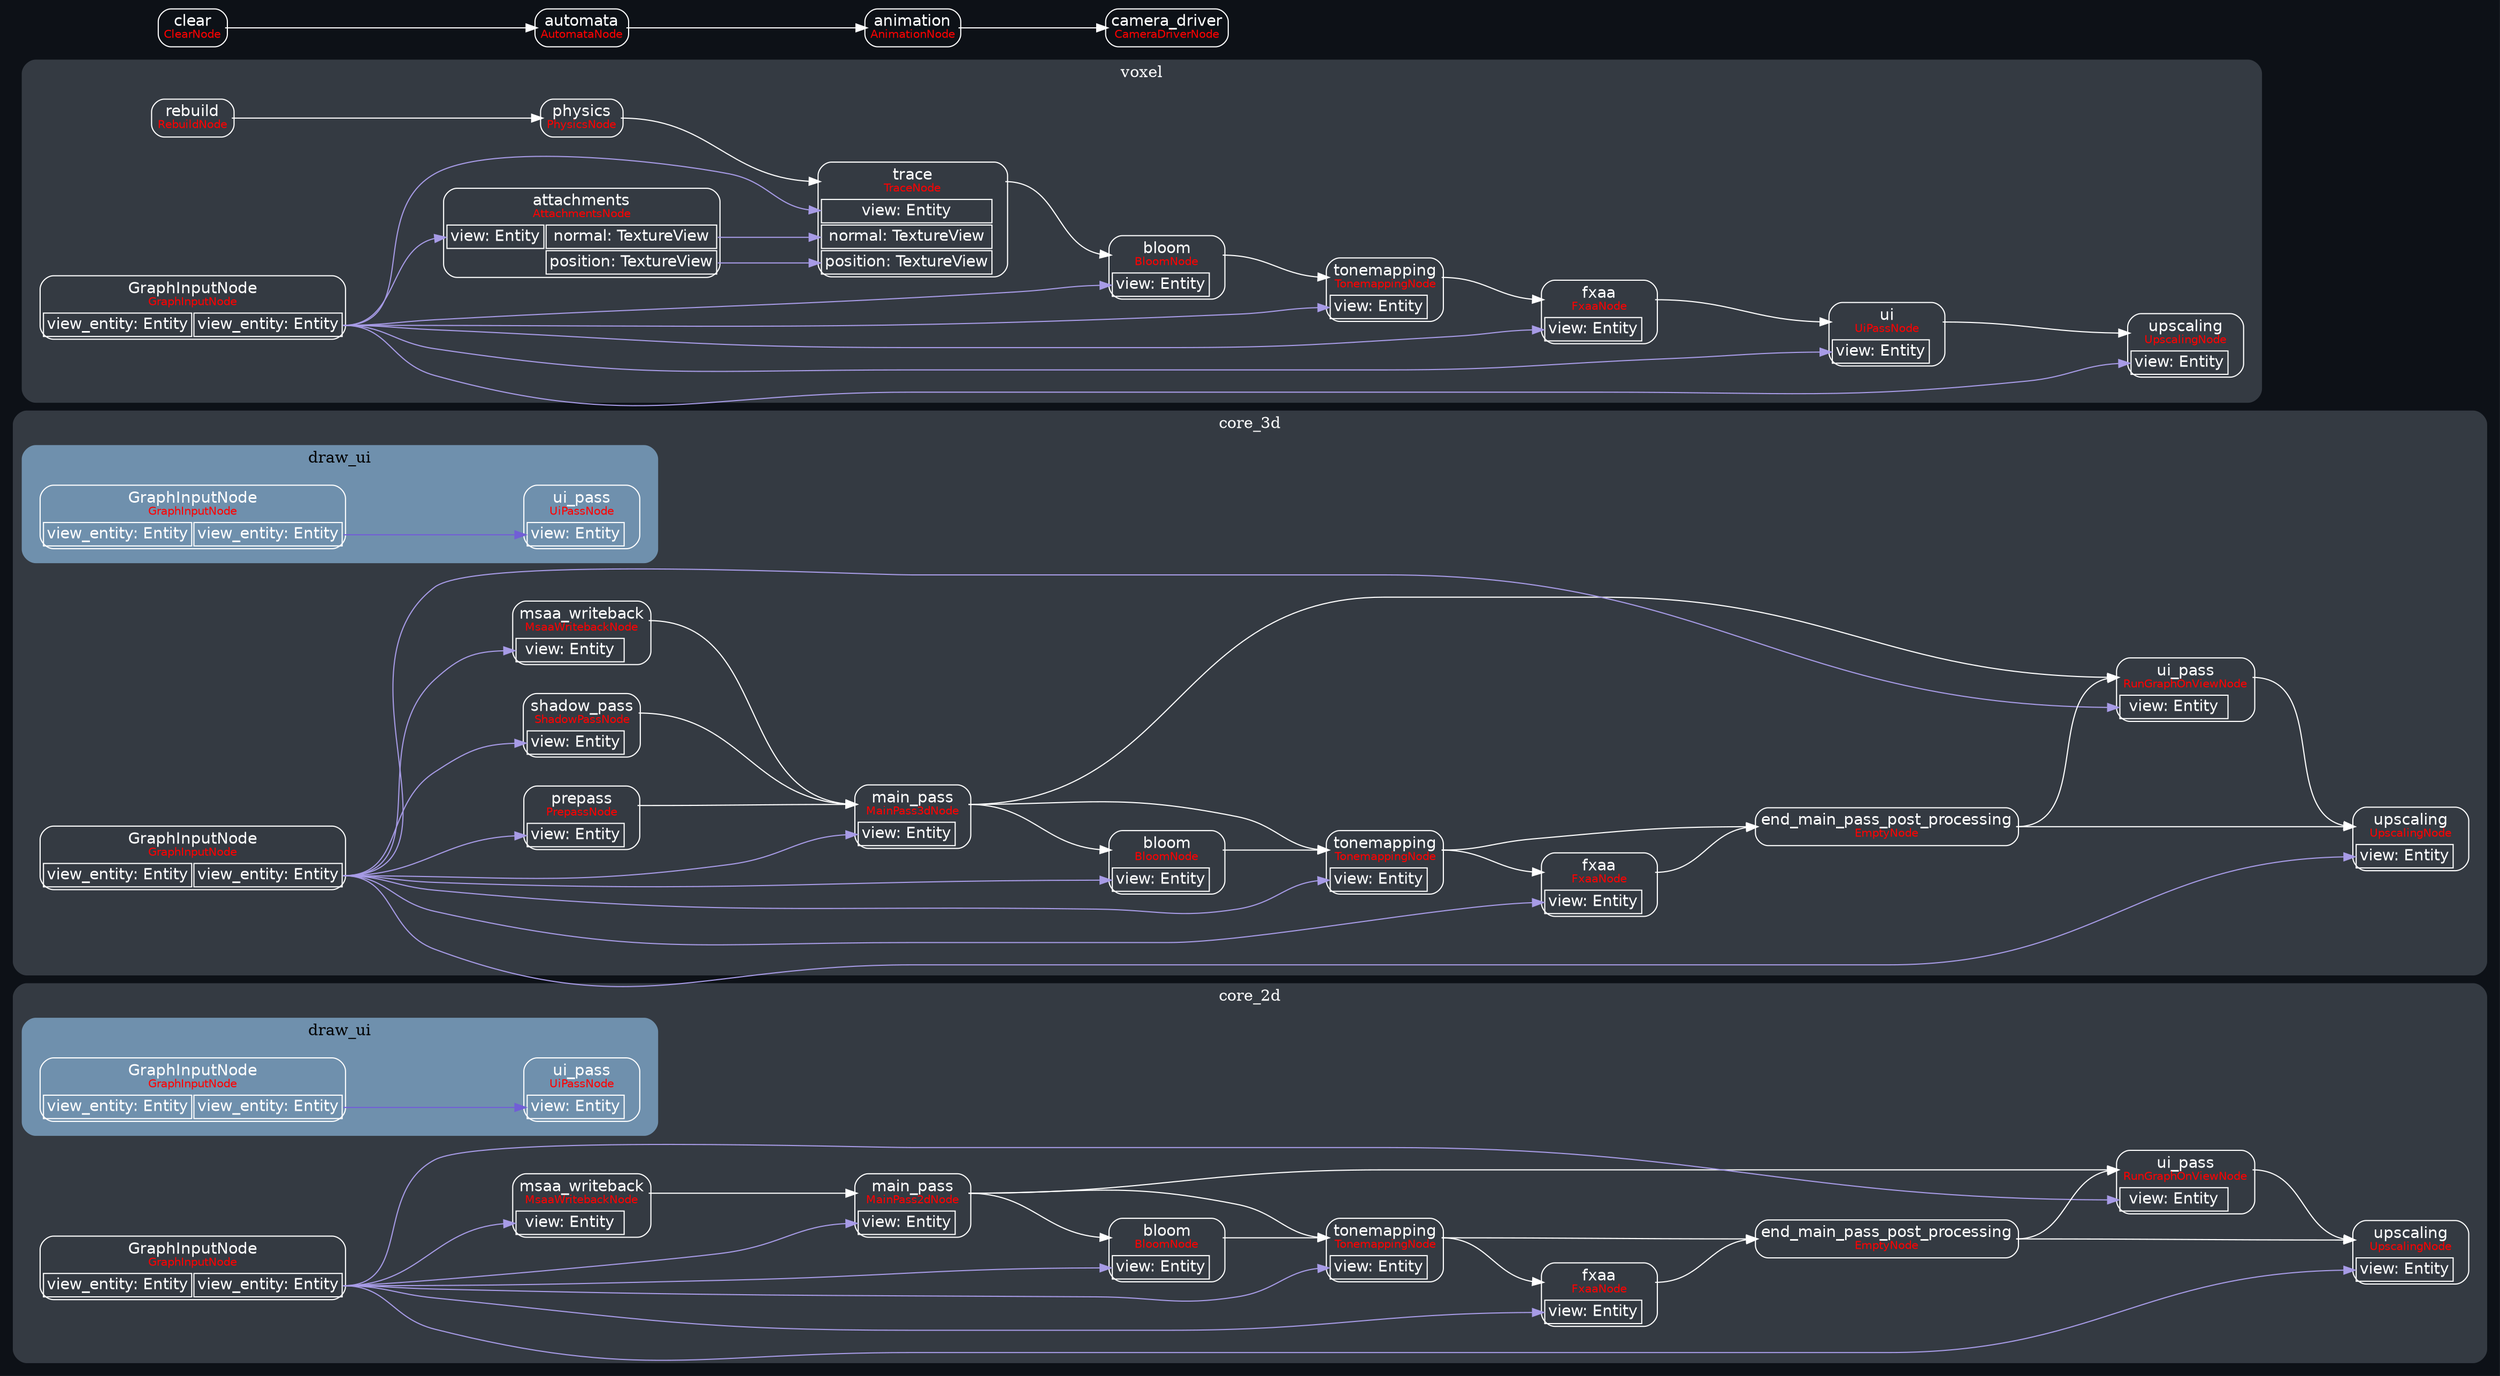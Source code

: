 digraph "RenderGraph" {
	"rankdir"="LR";
	"ranksep"="1.0";
	graph ["bgcolor"="#0d1117"];
	edge ["fontname"="Helvetica", "fontcolor"="white"];
	node ["shape"="plaintext", "fontname"="Helvetica", "fontcolor"="white"];
	subgraph "cluster_core_2d" {
		"label"="core_2d";
		"fontcolor"="red";
		graph ["style"="rounded,filled", "color"="#343a42", "fontcolor"="white"];
		subgraph "cluster_core_2d_draw_ui" {
			"label"="draw_ui";
			"fontcolor"="red";
			graph ["style"="rounded,filled", "color"="#6f90ad", "fontcolor"="black"];
			"_core_2d_draw_ui__core_2d_draw_uiGraphInputNode" ["label"=<<TABLE STYLE="rounded"><TR><TD PORT="title" BORDER="0" COLSPAN="2">GraphInputNode<BR/><FONT COLOR="red" POINT-SIZE="10">GraphInputNode</FONT></TD></TR><TR><TD PORT="in-0">view_entity: Entity</TD><TD PORT="out-0">view_entity: Entity</TD></TR></TABLE>>, "color"="white", "fillcolor"="white"]
			"_core_2d_draw_ui__core_2d_draw_uiui_pass" ["label"=<<TABLE STYLE="rounded"><TR><TD PORT="title" BORDER="0" COLSPAN="2">ui_pass<BR/><FONT COLOR="red" POINT-SIZE="10">UiPassNode</FONT></TD></TR><TR><TD PORT="in-0">view: Entity</TD><TD BORDER="0">&nbsp;</TD></TR></TABLE>>, "color"="white", "fillcolor"="white"]
			"_core_2d_draw_ui__core_2d_draw_uiGraphInputNode":"out-0:e" -> "_core_2d_draw_ui__core_2d_draw_uiui_pass":"in-0:w" ["color"="#715ed6"]
		}
		
		"_core_2d__core_2dbloom" ["label"=<<TABLE STYLE="rounded"><TR><TD PORT="title" BORDER="0" COLSPAN="2">bloom<BR/><FONT COLOR="red" POINT-SIZE="10">BloomNode</FONT></TD></TR><TR><TD PORT="in-0">view: Entity</TD><TD BORDER="0">&nbsp;</TD></TR></TABLE>>, "color"="white", "fillcolor"="white"]
		"_core_2d__core_2dmain_pass" ["label"=<<TABLE STYLE="rounded"><TR><TD PORT="title" BORDER="0" COLSPAN="2">main_pass<BR/><FONT COLOR="red" POINT-SIZE="10">MainPass2dNode</FONT></TD></TR><TR><TD PORT="in-0">view: Entity</TD><TD BORDER="0">&nbsp;</TD></TR></TABLE>>, "color"="white", "fillcolor"="white"]
		"_core_2d__core_2dfxaa" ["label"=<<TABLE STYLE="rounded"><TR><TD PORT="title" BORDER="0" COLSPAN="2">fxaa<BR/><FONT COLOR="red" POINT-SIZE="10">FxaaNode</FONT></TD></TR><TR><TD PORT="in-0">view: Entity</TD><TD BORDER="0">&nbsp;</TD></TR></TABLE>>, "color"="white", "fillcolor"="white"]
		"_core_2d__core_2dmsaa_writeback" ["label"=<<TABLE STYLE="rounded"><TR><TD PORT="title" BORDER="0" COLSPAN="2">msaa_writeback<BR/><FONT COLOR="red" POINT-SIZE="10">MsaaWritebackNode</FONT></TD></TR><TR><TD PORT="in-0">view: Entity</TD><TD BORDER="0">&nbsp;</TD></TR></TABLE>>, "color"="white", "fillcolor"="white"]
		"_core_2d__core_2dtonemapping" ["label"=<<TABLE STYLE="rounded"><TR><TD PORT="title" BORDER="0" COLSPAN="2">tonemapping<BR/><FONT COLOR="red" POINT-SIZE="10">TonemappingNode</FONT></TD></TR><TR><TD PORT="in-0">view: Entity</TD><TD BORDER="0">&nbsp;</TD></TR></TABLE>>, "color"="white", "fillcolor"="white"]
		"_core_2d__core_2dupscaling" ["label"=<<TABLE STYLE="rounded"><TR><TD PORT="title" BORDER="0" COLSPAN="2">upscaling<BR/><FONT COLOR="red" POINT-SIZE="10">UpscalingNode</FONT></TD></TR><TR><TD PORT="in-0">view: Entity</TD><TD BORDER="0">&nbsp;</TD></TR></TABLE>>, "color"="white", "fillcolor"="white"]
		"_core_2d__core_2dGraphInputNode" ["label"=<<TABLE STYLE="rounded"><TR><TD PORT="title" BORDER="0" COLSPAN="2">GraphInputNode<BR/><FONT COLOR="red" POINT-SIZE="10">GraphInputNode</FONT></TD></TR><TR><TD PORT="in-0">view_entity: Entity</TD><TD PORT="out-0">view_entity: Entity</TD></TR></TABLE>>, "color"="white", "fillcolor"="white"]
		"_core_2d__core_2dend_main_pass_post_processing" ["label"=<<TABLE STYLE="rounded"><TR><TD PORT="title" BORDER="0" COLSPAN="2">end_main_pass_post_processing<BR/><FONT COLOR="red" POINT-SIZE="10">EmptyNode</FONT></TD></TR></TABLE>>, "color"="white", "fillcolor"="white"]
		"_core_2d__core_2dui_pass" ["label"=<<TABLE STYLE="rounded"><TR><TD PORT="title" BORDER="0" COLSPAN="2">ui_pass<BR/><FONT COLOR="red" POINT-SIZE="10">RunGraphOnViewNode</FONT></TD></TR><TR><TD PORT="in-0">view: Entity</TD><TD BORDER="0">&nbsp;</TD></TR></TABLE>>, "color"="white", "fillcolor"="white"]
		"_core_2d__core_2dGraphInputNode":"out-0:e" -> "_core_2d__core_2dbloom":"in-0:w" ["color"="#a79be6"]
		"_core_2d__core_2dmain_pass":"title:e" -> "_core_2d__core_2dbloom":"title:w" ["color"="white"]
		"_core_2d__core_2dGraphInputNode":"out-0:e" -> "_core_2d__core_2dmain_pass":"in-0:w" ["color"="#a79be6"]
		"_core_2d__core_2dmsaa_writeback":"title:e" -> "_core_2d__core_2dmain_pass":"title:w" ["color"="white"]
		"_core_2d__core_2dGraphInputNode":"out-0:e" -> "_core_2d__core_2dfxaa":"in-0:w" ["color"="#a79be6"]
		"_core_2d__core_2dtonemapping":"title:e" -> "_core_2d__core_2dfxaa":"title:w" ["color"="white"]
		"_core_2d__core_2dGraphInputNode":"out-0:e" -> "_core_2d__core_2dmsaa_writeback":"in-0:w" ["color"="#a79be6"]
		"_core_2d__core_2dGraphInputNode":"out-0:e" -> "_core_2d__core_2dtonemapping":"in-0:w" ["color"="#a79be6"]
		"_core_2d__core_2dmain_pass":"title:e" -> "_core_2d__core_2dtonemapping":"title:w" ["color"="white"]
		"_core_2d__core_2dbloom":"title:e" -> "_core_2d__core_2dtonemapping":"title:w" ["color"="white"]
		"_core_2d__core_2dGraphInputNode":"out-0:e" -> "_core_2d__core_2dupscaling":"in-0:w" ["color"="#a79be6"]
		"_core_2d__core_2dend_main_pass_post_processing":"title:e" -> "_core_2d__core_2dupscaling":"title:w" ["color"="white"]
		"_core_2d__core_2dui_pass":"title:e" -> "_core_2d__core_2dupscaling":"title:w" ["color"="white"]
		"_core_2d__core_2dtonemapping":"title:e" -> "_core_2d__core_2dend_main_pass_post_processing":"title:w" ["color"="white"]
		"_core_2d__core_2dfxaa":"title:e" -> "_core_2d__core_2dend_main_pass_post_processing":"title:w" ["color"="white"]
		"_core_2d__core_2dmain_pass":"title:e" -> "_core_2d__core_2dui_pass":"title:w" ["color"="white"]
		"_core_2d__core_2dGraphInputNode":"out-0:e" -> "_core_2d__core_2dui_pass":"in-0:w" ["color"="#a79be6"]
		"_core_2d__core_2dend_main_pass_post_processing":"title:e" -> "_core_2d__core_2dui_pass":"title:w" ["color"="white"]
	}
	
	subgraph "cluster_core_3d" {
		"label"="core_3d";
		"fontcolor"="red";
		graph ["style"="rounded,filled", "color"="#343a42", "fontcolor"="white"];
		subgraph "cluster_core_3d_draw_ui" {
			"label"="draw_ui";
			"fontcolor"="red";
			graph ["style"="rounded,filled", "color"="#6f90ad", "fontcolor"="black"];
			"_core_3d_draw_ui__core_3d_draw_uiGraphInputNode" ["label"=<<TABLE STYLE="rounded"><TR><TD PORT="title" BORDER="0" COLSPAN="2">GraphInputNode<BR/><FONT COLOR="red" POINT-SIZE="10">GraphInputNode</FONT></TD></TR><TR><TD PORT="in-0">view_entity: Entity</TD><TD PORT="out-0">view_entity: Entity</TD></TR></TABLE>>, "color"="white", "fillcolor"="white"]
			"_core_3d_draw_ui__core_3d_draw_uiui_pass" ["label"=<<TABLE STYLE="rounded"><TR><TD PORT="title" BORDER="0" COLSPAN="2">ui_pass<BR/><FONT COLOR="red" POINT-SIZE="10">UiPassNode</FONT></TD></TR><TR><TD PORT="in-0">view: Entity</TD><TD BORDER="0">&nbsp;</TD></TR></TABLE>>, "color"="white", "fillcolor"="white"]
			"_core_3d_draw_ui__core_3d_draw_uiGraphInputNode":"out-0:e" -> "_core_3d_draw_ui__core_3d_draw_uiui_pass":"in-0:w" ["color"="#715ed6"]
		}
		
		"_core_3d__core_3dbloom" ["label"=<<TABLE STYLE="rounded"><TR><TD PORT="title" BORDER="0" COLSPAN="2">bloom<BR/><FONT COLOR="red" POINT-SIZE="10">BloomNode</FONT></TD></TR><TR><TD PORT="in-0">view: Entity</TD><TD BORDER="0">&nbsp;</TD></TR></TABLE>>, "color"="white", "fillcolor"="white"]
		"_core_3d__core_3dmain_pass" ["label"=<<TABLE STYLE="rounded"><TR><TD PORT="title" BORDER="0" COLSPAN="2">main_pass<BR/><FONT COLOR="red" POINT-SIZE="10">MainPass3dNode</FONT></TD></TR><TR><TD PORT="in-0">view: Entity</TD><TD BORDER="0">&nbsp;</TD></TR></TABLE>>, "color"="white", "fillcolor"="white"]
		"_core_3d__core_3dfxaa" ["label"=<<TABLE STYLE="rounded"><TR><TD PORT="title" BORDER="0" COLSPAN="2">fxaa<BR/><FONT COLOR="red" POINT-SIZE="10">FxaaNode</FONT></TD></TR><TR><TD PORT="in-0">view: Entity</TD><TD BORDER="0">&nbsp;</TD></TR></TABLE>>, "color"="white", "fillcolor"="white"]
		"_core_3d__core_3dmsaa_writeback" ["label"=<<TABLE STYLE="rounded"><TR><TD PORT="title" BORDER="0" COLSPAN="2">msaa_writeback<BR/><FONT COLOR="red" POINT-SIZE="10">MsaaWritebackNode</FONT></TD></TR><TR><TD PORT="in-0">view: Entity</TD><TD BORDER="0">&nbsp;</TD></TR></TABLE>>, "color"="white", "fillcolor"="white"]
		"_core_3d__core_3dprepass" ["label"=<<TABLE STYLE="rounded"><TR><TD PORT="title" BORDER="0" COLSPAN="2">prepass<BR/><FONT COLOR="red" POINT-SIZE="10">PrepassNode</FONT></TD></TR><TR><TD PORT="in-0">view: Entity</TD><TD BORDER="0">&nbsp;</TD></TR></TABLE>>, "color"="white", "fillcolor"="white"]
		"_core_3d__core_3dtonemapping" ["label"=<<TABLE STYLE="rounded"><TR><TD PORT="title" BORDER="0" COLSPAN="2">tonemapping<BR/><FONT COLOR="red" POINT-SIZE="10">TonemappingNode</FONT></TD></TR><TR><TD PORT="in-0">view: Entity</TD><TD BORDER="0">&nbsp;</TD></TR></TABLE>>, "color"="white", "fillcolor"="white"]
		"_core_3d__core_3dupscaling" ["label"=<<TABLE STYLE="rounded"><TR><TD PORT="title" BORDER="0" COLSPAN="2">upscaling<BR/><FONT COLOR="red" POINT-SIZE="10">UpscalingNode</FONT></TD></TR><TR><TD PORT="in-0">view: Entity</TD><TD BORDER="0">&nbsp;</TD></TR></TABLE>>, "color"="white", "fillcolor"="white"]
		"_core_3d__core_3dshadow_pass" ["label"=<<TABLE STYLE="rounded"><TR><TD PORT="title" BORDER="0" COLSPAN="2">shadow_pass<BR/><FONT COLOR="red" POINT-SIZE="10">ShadowPassNode</FONT></TD></TR><TR><TD PORT="in-0">view: Entity</TD><TD BORDER="0">&nbsp;</TD></TR></TABLE>>, "color"="white", "fillcolor"="white"]
		"_core_3d__core_3dGraphInputNode" ["label"=<<TABLE STYLE="rounded"><TR><TD PORT="title" BORDER="0" COLSPAN="2">GraphInputNode<BR/><FONT COLOR="red" POINT-SIZE="10">GraphInputNode</FONT></TD></TR><TR><TD PORT="in-0">view_entity: Entity</TD><TD PORT="out-0">view_entity: Entity</TD></TR></TABLE>>, "color"="white", "fillcolor"="white"]
		"_core_3d__core_3dend_main_pass_post_processing" ["label"=<<TABLE STYLE="rounded"><TR><TD PORT="title" BORDER="0" COLSPAN="2">end_main_pass_post_processing<BR/><FONT COLOR="red" POINT-SIZE="10">EmptyNode</FONT></TD></TR></TABLE>>, "color"="white", "fillcolor"="white"]
		"_core_3d__core_3dui_pass" ["label"=<<TABLE STYLE="rounded"><TR><TD PORT="title" BORDER="0" COLSPAN="2">ui_pass<BR/><FONT COLOR="red" POINT-SIZE="10">RunGraphOnViewNode</FONT></TD></TR><TR><TD PORT="in-0">view: Entity</TD><TD BORDER="0">&nbsp;</TD></TR></TABLE>>, "color"="white", "fillcolor"="white"]
		"_core_3d__core_3dGraphInputNode":"out-0:e" -> "_core_3d__core_3dbloom":"in-0:w" ["color"="#a79be6"]
		"_core_3d__core_3dmain_pass":"title:e" -> "_core_3d__core_3dbloom":"title:w" ["color"="white"]
		"_core_3d__core_3dGraphInputNode":"out-0:e" -> "_core_3d__core_3dmain_pass":"in-0:w" ["color"="#a79be6"]
		"_core_3d__core_3dprepass":"title:e" -> "_core_3d__core_3dmain_pass":"title:w" ["color"="white"]
		"_core_3d__core_3dmsaa_writeback":"title:e" -> "_core_3d__core_3dmain_pass":"title:w" ["color"="white"]
		"_core_3d__core_3dshadow_pass":"title:e" -> "_core_3d__core_3dmain_pass":"title:w" ["color"="white"]
		"_core_3d__core_3dGraphInputNode":"out-0:e" -> "_core_3d__core_3dfxaa":"in-0:w" ["color"="#a79be6"]
		"_core_3d__core_3dtonemapping":"title:e" -> "_core_3d__core_3dfxaa":"title:w" ["color"="white"]
		"_core_3d__core_3dGraphInputNode":"out-0:e" -> "_core_3d__core_3dmsaa_writeback":"in-0:w" ["color"="#a79be6"]
		"_core_3d__core_3dGraphInputNode":"out-0:e" -> "_core_3d__core_3dprepass":"in-0:w" ["color"="#a79be6"]
		"_core_3d__core_3dGraphInputNode":"out-0:e" -> "_core_3d__core_3dtonemapping":"in-0:w" ["color"="#a79be6"]
		"_core_3d__core_3dmain_pass":"title:e" -> "_core_3d__core_3dtonemapping":"title:w" ["color"="white"]
		"_core_3d__core_3dbloom":"title:e" -> "_core_3d__core_3dtonemapping":"title:w" ["color"="white"]
		"_core_3d__core_3dGraphInputNode":"out-0:e" -> "_core_3d__core_3dupscaling":"in-0:w" ["color"="#a79be6"]
		"_core_3d__core_3dend_main_pass_post_processing":"title:e" -> "_core_3d__core_3dupscaling":"title:w" ["color"="white"]
		"_core_3d__core_3dui_pass":"title:e" -> "_core_3d__core_3dupscaling":"title:w" ["color"="white"]
		"_core_3d__core_3dGraphInputNode":"out-0:e" -> "_core_3d__core_3dshadow_pass":"in-0:w" ["color"="#a79be6"]
		"_core_3d__core_3dtonemapping":"title:e" -> "_core_3d__core_3dend_main_pass_post_processing":"title:w" ["color"="white"]
		"_core_3d__core_3dfxaa":"title:e" -> "_core_3d__core_3dend_main_pass_post_processing":"title:w" ["color"="white"]
		"_core_3d__core_3dmain_pass":"title:e" -> "_core_3d__core_3dui_pass":"title:w" ["color"="white"]
		"_core_3d__core_3dend_main_pass_post_processing":"title:e" -> "_core_3d__core_3dui_pass":"title:w" ["color"="white"]
		"_core_3d__core_3dGraphInputNode":"out-0:e" -> "_core_3d__core_3dui_pass":"in-0:w" ["color"="#a79be6"]
	}
	
	subgraph "cluster_voxel" {
		"label"="voxel";
		"fontcolor"="red";
		graph ["style"="rounded,filled", "color"="#343a42", "fontcolor"="white"];
		"_voxel__voxelbloom" ["label"=<<TABLE STYLE="rounded"><TR><TD PORT="title" BORDER="0" COLSPAN="2">bloom<BR/><FONT COLOR="red" POINT-SIZE="10">BloomNode</FONT></TD></TR><TR><TD PORT="in-0">view: Entity</TD><TD BORDER="0">&nbsp;</TD></TR></TABLE>>, "color"="white", "fillcolor"="white"]
		"_voxel__voxelfxaa" ["label"=<<TABLE STYLE="rounded"><TR><TD PORT="title" BORDER="0" COLSPAN="2">fxaa<BR/><FONT COLOR="red" POINT-SIZE="10">FxaaNode</FONT></TD></TR><TR><TD PORT="in-0">view: Entity</TD><TD BORDER="0">&nbsp;</TD></TR></TABLE>>, "color"="white", "fillcolor"="white"]
		"_voxel__voxeltonemapping" ["label"=<<TABLE STYLE="rounded"><TR><TD PORT="title" BORDER="0" COLSPAN="2">tonemapping<BR/><FONT COLOR="red" POINT-SIZE="10">TonemappingNode</FONT></TD></TR><TR><TD PORT="in-0">view: Entity</TD><TD BORDER="0">&nbsp;</TD></TR></TABLE>>, "color"="white", "fillcolor"="white"]
		"_voxel__voxelupscaling" ["label"=<<TABLE STYLE="rounded"><TR><TD PORT="title" BORDER="0" COLSPAN="2">upscaling<BR/><FONT COLOR="red" POINT-SIZE="10">UpscalingNode</FONT></TD></TR><TR><TD PORT="in-0">view: Entity</TD><TD BORDER="0">&nbsp;</TD></TR></TABLE>>, "color"="white", "fillcolor"="white"]
		"_voxel__voxelGraphInputNode" ["label"=<<TABLE STYLE="rounded"><TR><TD PORT="title" BORDER="0" COLSPAN="2">GraphInputNode<BR/><FONT COLOR="red" POINT-SIZE="10">GraphInputNode</FONT></TD></TR><TR><TD PORT="in-0">view_entity: Entity</TD><TD PORT="out-0">view_entity: Entity</TD></TR></TABLE>>, "color"="white", "fillcolor"="white"]
		"_voxel__voxelui" ["label"=<<TABLE STYLE="rounded"><TR><TD PORT="title" BORDER="0" COLSPAN="2">ui<BR/><FONT COLOR="red" POINT-SIZE="10">UiPassNode</FONT></TD></TR><TR><TD PORT="in-0">view: Entity</TD><TD BORDER="0">&nbsp;</TD></TR></TABLE>>, "color"="white", "fillcolor"="white"]
		"_voxel__voxelattachments" ["label"=<<TABLE STYLE="rounded"><TR><TD PORT="title" BORDER="0" COLSPAN="2">attachments<BR/><FONT COLOR="red" POINT-SIZE="10">AttachmentsNode</FONT></TD></TR><TR><TD PORT="in-0">view: Entity</TD><TD PORT="out-0">normal: TextureView</TD></TR><TR><TD BORDER="0">&nbsp;</TD><TD PORT="out-1">position: TextureView</TD></TR></TABLE>>, "color"="white", "fillcolor"="white"]
		"_voxel__voxelphysics" ["label"=<<TABLE STYLE="rounded"><TR><TD PORT="title" BORDER="0" COLSPAN="2">physics<BR/><FONT COLOR="red" POINT-SIZE="10">PhysicsNode</FONT></TD></TR></TABLE>>, "color"="white", "fillcolor"="white"]
		"_voxel__voxelrebuild" ["label"=<<TABLE STYLE="rounded"><TR><TD PORT="title" BORDER="0" COLSPAN="2">rebuild<BR/><FONT COLOR="red" POINT-SIZE="10">RebuildNode</FONT></TD></TR></TABLE>>, "color"="white", "fillcolor"="white"]
		"_voxel__voxeltrace" ["label"=<<TABLE STYLE="rounded"><TR><TD PORT="title" BORDER="0" COLSPAN="2">trace<BR/><FONT COLOR="red" POINT-SIZE="10">TraceNode</FONT></TD></TR><TR><TD PORT="in-0">view: Entity</TD><TD BORDER="0">&nbsp;</TD></TR><TR><TD PORT="in-1">normal: TextureView</TD><TD BORDER="0">&nbsp;</TD></TR><TR><TD PORT="in-2">position: TextureView</TD><TD BORDER="0">&nbsp;</TD></TR></TABLE>>, "color"="white", "fillcolor"="white"]
		"_voxel__voxelGraphInputNode":"out-0:e" -> "_voxel__voxelbloom":"in-0:w" ["color"="#a79be6"]
		"_voxel__voxeltrace":"title:e" -> "_voxel__voxelbloom":"title:w" ["color"="white"]
		"_voxel__voxelGraphInputNode":"out-0:e" -> "_voxel__voxelfxaa":"in-0:w" ["color"="#a79be6"]
		"_voxel__voxeltonemapping":"title:e" -> "_voxel__voxelfxaa":"title:w" ["color"="white"]
		"_voxel__voxelGraphInputNode":"out-0:e" -> "_voxel__voxeltonemapping":"in-0:w" ["color"="#a79be6"]
		"_voxel__voxelbloom":"title:e" -> "_voxel__voxeltonemapping":"title:w" ["color"="white"]
		"_voxel__voxelGraphInputNode":"out-0:e" -> "_voxel__voxelupscaling":"in-0:w" ["color"="#a79be6"]
		"_voxel__voxelui":"title:e" -> "_voxel__voxelupscaling":"title:w" ["color"="white"]
		"_voxel__voxelGraphInputNode":"out-0:e" -> "_voxel__voxelui":"in-0:w" ["color"="#a79be6"]
		"_voxel__voxelfxaa":"title:e" -> "_voxel__voxelui":"title:w" ["color"="white"]
		"_voxel__voxelGraphInputNode":"out-0:e" -> "_voxel__voxelattachments":"in-0:w" ["color"="#a79be6"]
		"_voxel__voxelrebuild":"title:e" -> "_voxel__voxelphysics":"title:w" ["color"="white"]
		"_voxel__voxelGraphInputNode":"out-0:e" -> "_voxel__voxeltrace":"in-0:w" ["color"="#a79be6"]
		"_voxel__voxelattachments":"out-0:e" -> "_voxel__voxeltrace":"in-1:w" ["color"="#a79be6"]
		"_voxel__voxelattachments":"out-1:e" -> "_voxel__voxeltrace":"in-2:w" ["color"="#a79be6"]
		"_voxel__voxelphysics":"title:e" -> "_voxel__voxeltrace":"title:w" ["color"="white"]
	}
	
	"_camera_driver" ["label"=<<TABLE STYLE="rounded"><TR><TD PORT="title" BORDER="0" COLSPAN="2">camera_driver<BR/><FONT COLOR="red" POINT-SIZE="10">CameraDriverNode</FONT></TD></TR></TABLE>>, "color"="white", "fillcolor"="white"]
	"_animation" ["label"=<<TABLE STYLE="rounded"><TR><TD PORT="title" BORDER="0" COLSPAN="2">animation<BR/><FONT COLOR="red" POINT-SIZE="10">AnimationNode</FONT></TD></TR></TABLE>>, "color"="white", "fillcolor"="white"]
	"_automata" ["label"=<<TABLE STYLE="rounded"><TR><TD PORT="title" BORDER="0" COLSPAN="2">automata<BR/><FONT COLOR="red" POINT-SIZE="10">AutomataNode</FONT></TD></TR></TABLE>>, "color"="white", "fillcolor"="white"]
	"_clear" ["label"=<<TABLE STYLE="rounded"><TR><TD PORT="title" BORDER="0" COLSPAN="2">clear<BR/><FONT COLOR="red" POINT-SIZE="10">ClearNode</FONT></TD></TR></TABLE>>, "color"="white", "fillcolor"="white"]
	"_animation":"title:e" -> "_camera_driver":"title:w" ["color"="white"]
	"_automata":"title:e" -> "_animation":"title:w" ["color"="white"]
	"_clear":"title:e" -> "_automata":"title:w" ["color"="white"]
}
